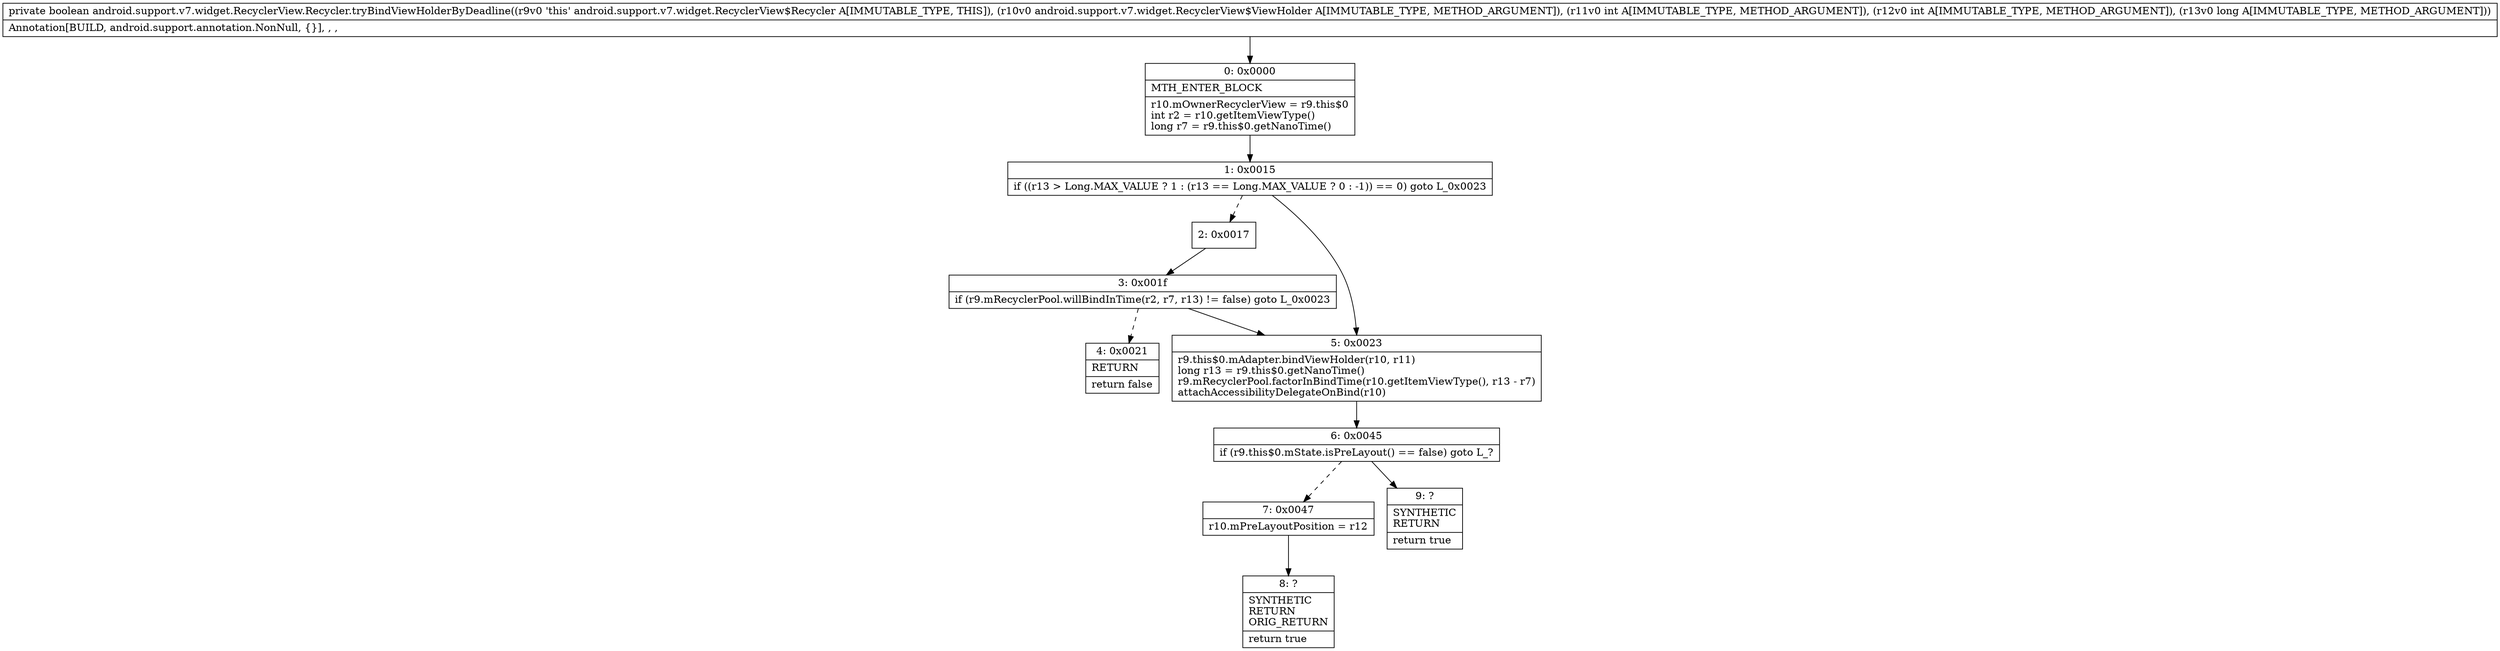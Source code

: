 digraph "CFG forandroid.support.v7.widget.RecyclerView.Recycler.tryBindViewHolderByDeadline(Landroid\/support\/v7\/widget\/RecyclerView$ViewHolder;IIJ)Z" {
Node_0 [shape=record,label="{0\:\ 0x0000|MTH_ENTER_BLOCK\l|r10.mOwnerRecyclerView = r9.this$0\lint r2 = r10.getItemViewType()\llong r7 = r9.this$0.getNanoTime()\l}"];
Node_1 [shape=record,label="{1\:\ 0x0015|if ((r13 \> Long.MAX_VALUE ? 1 : (r13 == Long.MAX_VALUE ? 0 : \-1)) == 0) goto L_0x0023\l}"];
Node_2 [shape=record,label="{2\:\ 0x0017}"];
Node_3 [shape=record,label="{3\:\ 0x001f|if (r9.mRecyclerPool.willBindInTime(r2, r7, r13) != false) goto L_0x0023\l}"];
Node_4 [shape=record,label="{4\:\ 0x0021|RETURN\l|return false\l}"];
Node_5 [shape=record,label="{5\:\ 0x0023|r9.this$0.mAdapter.bindViewHolder(r10, r11)\llong r13 = r9.this$0.getNanoTime()\lr9.mRecyclerPool.factorInBindTime(r10.getItemViewType(), r13 \- r7)\lattachAccessibilityDelegateOnBind(r10)\l}"];
Node_6 [shape=record,label="{6\:\ 0x0045|if (r9.this$0.mState.isPreLayout() == false) goto L_?\l}"];
Node_7 [shape=record,label="{7\:\ 0x0047|r10.mPreLayoutPosition = r12\l}"];
Node_8 [shape=record,label="{8\:\ ?|SYNTHETIC\lRETURN\lORIG_RETURN\l|return true\l}"];
Node_9 [shape=record,label="{9\:\ ?|SYNTHETIC\lRETURN\l|return true\l}"];
MethodNode[shape=record,label="{private boolean android.support.v7.widget.RecyclerView.Recycler.tryBindViewHolderByDeadline((r9v0 'this' android.support.v7.widget.RecyclerView$Recycler A[IMMUTABLE_TYPE, THIS]), (r10v0 android.support.v7.widget.RecyclerView$ViewHolder A[IMMUTABLE_TYPE, METHOD_ARGUMENT]), (r11v0 int A[IMMUTABLE_TYPE, METHOD_ARGUMENT]), (r12v0 int A[IMMUTABLE_TYPE, METHOD_ARGUMENT]), (r13v0 long A[IMMUTABLE_TYPE, METHOD_ARGUMENT]))  | Annotation[BUILD, android.support.annotation.NonNull, \{\}], , , \l}"];
MethodNode -> Node_0;
Node_0 -> Node_1;
Node_1 -> Node_2[style=dashed];
Node_1 -> Node_5;
Node_2 -> Node_3;
Node_3 -> Node_4[style=dashed];
Node_3 -> Node_5;
Node_5 -> Node_6;
Node_6 -> Node_7[style=dashed];
Node_6 -> Node_9;
Node_7 -> Node_8;
}

